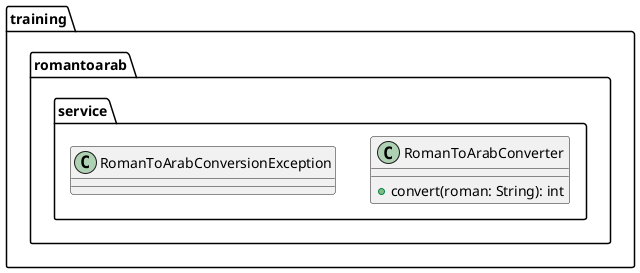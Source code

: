@startuml

package training.romantoarab.service{

class RomanToArabConverter{

+ convert(roman: String): int

}

class RomanToArabConversionException{

}

}

@enduml

@startuml

package training.romantoarab.domain{

class Number{
- numberInt: int
+ Number(numberInt: int)
+ getNumberInt(): int
+ setNumberInt(numberInt: int): void
}

class Roman{
- romanString: String
+ Roman(romanString: String)
+ getRomanString(): String
+ setRomanString(romanString: String): void
}

}

@enduml